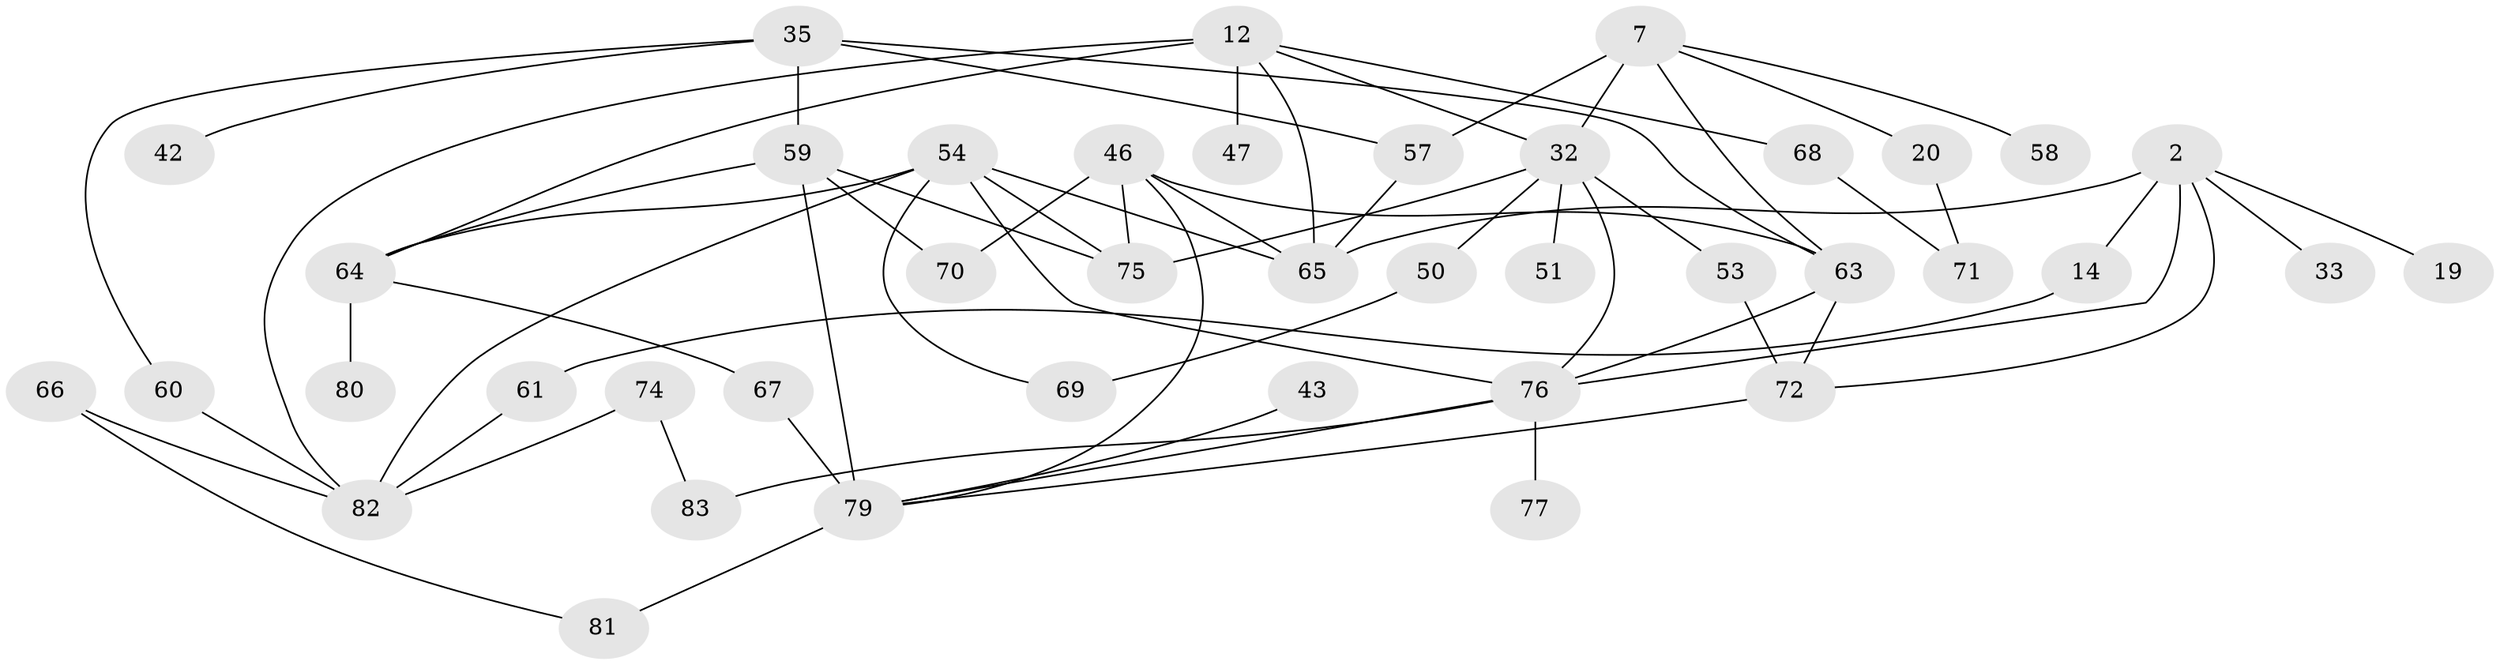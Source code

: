 // original degree distribution, {5: 0.08433734939759036, 4: 0.1566265060240964, 3: 0.25301204819277107, 8: 0.012048192771084338, 2: 0.3132530120481928, 1: 0.1566265060240964, 7: 0.012048192771084338, 6: 0.012048192771084338}
// Generated by graph-tools (version 1.1) at 2025/42/03/09/25 04:42:01]
// undirected, 41 vertices, 65 edges
graph export_dot {
graph [start="1"]
  node [color=gray90,style=filled];
  2 [super="+1"];
  7 [super="+5"];
  12 [super="+10+9+11"];
  14;
  19;
  20;
  32 [super="+8"];
  33;
  35 [super="+6"];
  42;
  43;
  46 [super="+17"];
  47;
  50;
  51;
  53 [super="+44+25"];
  54 [super="+23+30"];
  57 [super="+4"];
  58;
  59 [super="+52+55"];
  60;
  61;
  63 [super="+40"];
  64 [super="+22+48"];
  65 [super="+3"];
  66;
  67 [super="+41"];
  68;
  69;
  70;
  71;
  72;
  74;
  75 [super="+27+31+24"];
  76 [super="+13+28+56"];
  77;
  79 [super="+78+73+62+37+49"];
  80;
  81;
  82 [super="+26+21+38"];
  83;
  2 -- 33;
  2 -- 72;
  2 -- 14 [weight=2];
  2 -- 19;
  2 -- 65;
  2 -- 76 [weight=2];
  7 -- 20;
  7 -- 32 [weight=2];
  7 -- 58;
  7 -- 57;
  7 -- 63;
  12 -- 32;
  12 -- 65;
  12 -- 82 [weight=2];
  12 -- 68;
  12 -- 47;
  12 -- 64;
  14 -- 61;
  20 -- 71;
  32 -- 51;
  32 -- 50;
  32 -- 53 [weight=2];
  32 -- 76;
  32 -- 75;
  35 -- 63;
  35 -- 60;
  35 -- 42;
  35 -- 59;
  35 -- 57;
  43 -- 79;
  46 -- 70;
  46 -- 65;
  46 -- 75;
  46 -- 79;
  46 -- 63;
  50 -- 69;
  53 -- 72;
  54 -- 65 [weight=2];
  54 -- 69;
  54 -- 76;
  54 -- 82 [weight=2];
  54 -- 64;
  54 -- 75;
  57 -- 65;
  59 -- 64;
  59 -- 70;
  59 -- 75;
  59 -- 79 [weight=4];
  60 -- 82;
  61 -- 82;
  63 -- 76;
  63 -- 72;
  64 -- 80;
  64 -- 67;
  66 -- 81;
  66 -- 82;
  67 -- 79;
  68 -- 71;
  72 -- 79;
  74 -- 83;
  74 -- 82;
  76 -- 83;
  76 -- 77;
  76 -- 79 [weight=2];
  79 -- 81;
}
